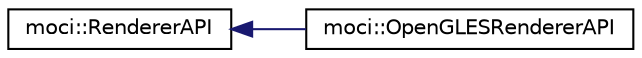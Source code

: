 digraph "Graphical Class Hierarchy"
{
 // INTERACTIVE_SVG=YES
  edge [fontname="Helvetica",fontsize="10",labelfontname="Helvetica",labelfontsize="10"];
  node [fontname="Helvetica",fontsize="10",shape=record];
  rankdir="LR";
  Node0 [label="moci::RendererAPI",height=0.2,width=0.4,color="black", fillcolor="white", style="filled",URL="$classmoci_1_1RendererAPI.html"];
  Node0 -> Node1 [dir="back",color="midnightblue",fontsize="10",style="solid",fontname="Helvetica"];
  Node1 [label="moci::OpenGLESRendererAPI",height=0.2,width=0.4,color="black", fillcolor="white", style="filled",URL="$classmoci_1_1OpenGLESRendererAPI.html"];
}
